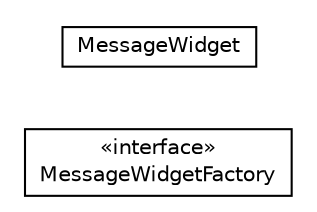 #!/usr/local/bin/dot
#
# Class diagram 
# Generated by UMLGraph version R5_6-24-gf6e263 (http://www.umlgraph.org/)
#

digraph G {
	edge [fontname="Helvetica",fontsize=10,labelfontname="Helvetica",labelfontsize=10];
	node [fontname="Helvetica",fontsize=10,shape=plaintext];
	nodesep=0.25;
	ranksep=0.5;
	rankdir=LR;
	// com.gwtplatform.carstore.client.application.widget.message.ui.MessageWidgetFactory
	c54356 [label=<<table title="com.gwtplatform.carstore.client.application.widget.message.ui.MessageWidgetFactory" border="0" cellborder="1" cellspacing="0" cellpadding="2" port="p" href="./MessageWidgetFactory.html">
		<tr><td><table border="0" cellspacing="0" cellpadding="1">
<tr><td align="center" balign="center"> &#171;interface&#187; </td></tr>
<tr><td align="center" balign="center"> MessageWidgetFactory </td></tr>
		</table></td></tr>
		</table>>, URL="./MessageWidgetFactory.html", fontname="Helvetica", fontcolor="black", fontsize=10.0];
	// com.gwtplatform.carstore.client.application.widget.message.ui.MessageWidget
	c54357 [label=<<table title="com.gwtplatform.carstore.client.application.widget.message.ui.MessageWidget" border="0" cellborder="1" cellspacing="0" cellpadding="2" port="p" href="./MessageWidget.html">
		<tr><td><table border="0" cellspacing="0" cellpadding="1">
<tr><td align="center" balign="center"> MessageWidget </td></tr>
		</table></td></tr>
		</table>>, URL="./MessageWidget.html", fontname="Helvetica", fontcolor="black", fontsize=10.0];
}

